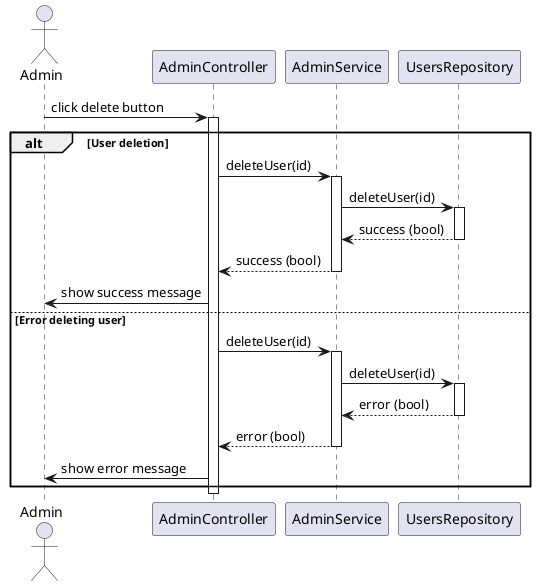 @startuml

actor Admin
participant AdminController
participant AdminService
participant UsersRepository

Admin -> AdminController : click delete button
activate AdminController

alt User deletion
    AdminController -> AdminService : deleteUser(id)
    activate AdminService

    AdminService -> UsersRepository : deleteUser(id)
    activate UsersRepository

    UsersRepository --> AdminService : success (bool)
    deactivate UsersRepository

    AdminService --> AdminController : success (bool)
    deactivate AdminService

    AdminController -> Admin : show success message
else Error deleting user
    AdminController -> AdminService : deleteUser(id)
    activate AdminService

    AdminService -> UsersRepository : deleteUser(id)
    activate UsersRepository

    UsersRepository --> AdminService : error (bool)
    deactivate UsersRepository

    AdminService --> AdminController : error (bool)
    deactivate AdminService

    AdminController -> Admin : show error message
end

deactivate AdminController

@enduml
